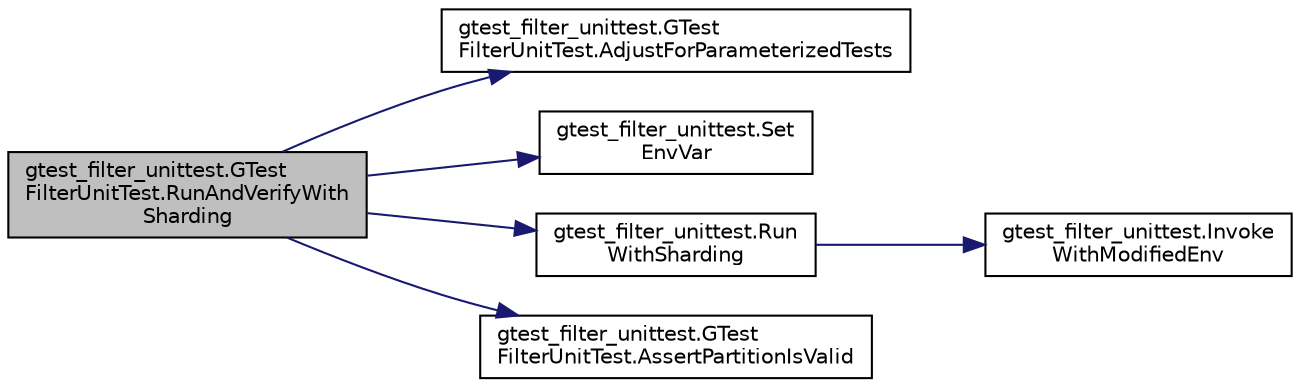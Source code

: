 digraph "gtest_filter_unittest.GTestFilterUnitTest.RunAndVerifyWithSharding"
{
  edge [fontname="Helvetica",fontsize="10",labelfontname="Helvetica",labelfontsize="10"];
  node [fontname="Helvetica",fontsize="10",shape=record];
  rankdir="LR";
  Node126 [label="gtest_filter_unittest.GTest\lFilterUnitTest.RunAndVerifyWith\lSharding",height=0.2,width=0.4,color="black", fillcolor="grey75", style="filled", fontcolor="black"];
  Node126 -> Node127 [color="midnightblue",fontsize="10",style="solid",fontname="Helvetica"];
  Node127 [label="gtest_filter_unittest.GTest\lFilterUnitTest.AdjustForParameterizedTests",height=0.2,width=0.4,color="black", fillcolor="white", style="filled",URL="$d8/d2d/classgtest__filter__unittest_1_1_g_test_filter_unit_test.html#a11c48bf404bca6806b14a1a71d169ace"];
  Node126 -> Node128 [color="midnightblue",fontsize="10",style="solid",fontname="Helvetica"];
  Node128 [label="gtest_filter_unittest.Set\lEnvVar",height=0.2,width=0.4,color="black", fillcolor="white", style="filled",URL="$d5/dea/namespacegtest__filter__unittest.html#a8ba027a73134bf97696651252457b492"];
  Node126 -> Node129 [color="midnightblue",fontsize="10",style="solid",fontname="Helvetica"];
  Node129 [label="gtest_filter_unittest.Run\lWithSharding",height=0.2,width=0.4,color="black", fillcolor="white", style="filled",URL="$d5/dea/namespacegtest__filter__unittest.html#a4d88cc7e4faf5305640a66dc487b33fb"];
  Node129 -> Node130 [color="midnightblue",fontsize="10",style="solid",fontname="Helvetica"];
  Node130 [label="gtest_filter_unittest.Invoke\lWithModifiedEnv",height=0.2,width=0.4,color="black", fillcolor="white", style="filled",URL="$d5/dea/namespacegtest__filter__unittest.html#a2bfd6ae10e7002148bc25e505bd61534"];
  Node126 -> Node131 [color="midnightblue",fontsize="10",style="solid",fontname="Helvetica"];
  Node131 [label="gtest_filter_unittest.GTest\lFilterUnitTest.AssertPartitionIsValid",height=0.2,width=0.4,color="black", fillcolor="white", style="filled",URL="$d8/d2d/classgtest__filter__unittest_1_1_g_test_filter_unit_test.html#a87656eac0cf4136252eef43da0121381"];
}

